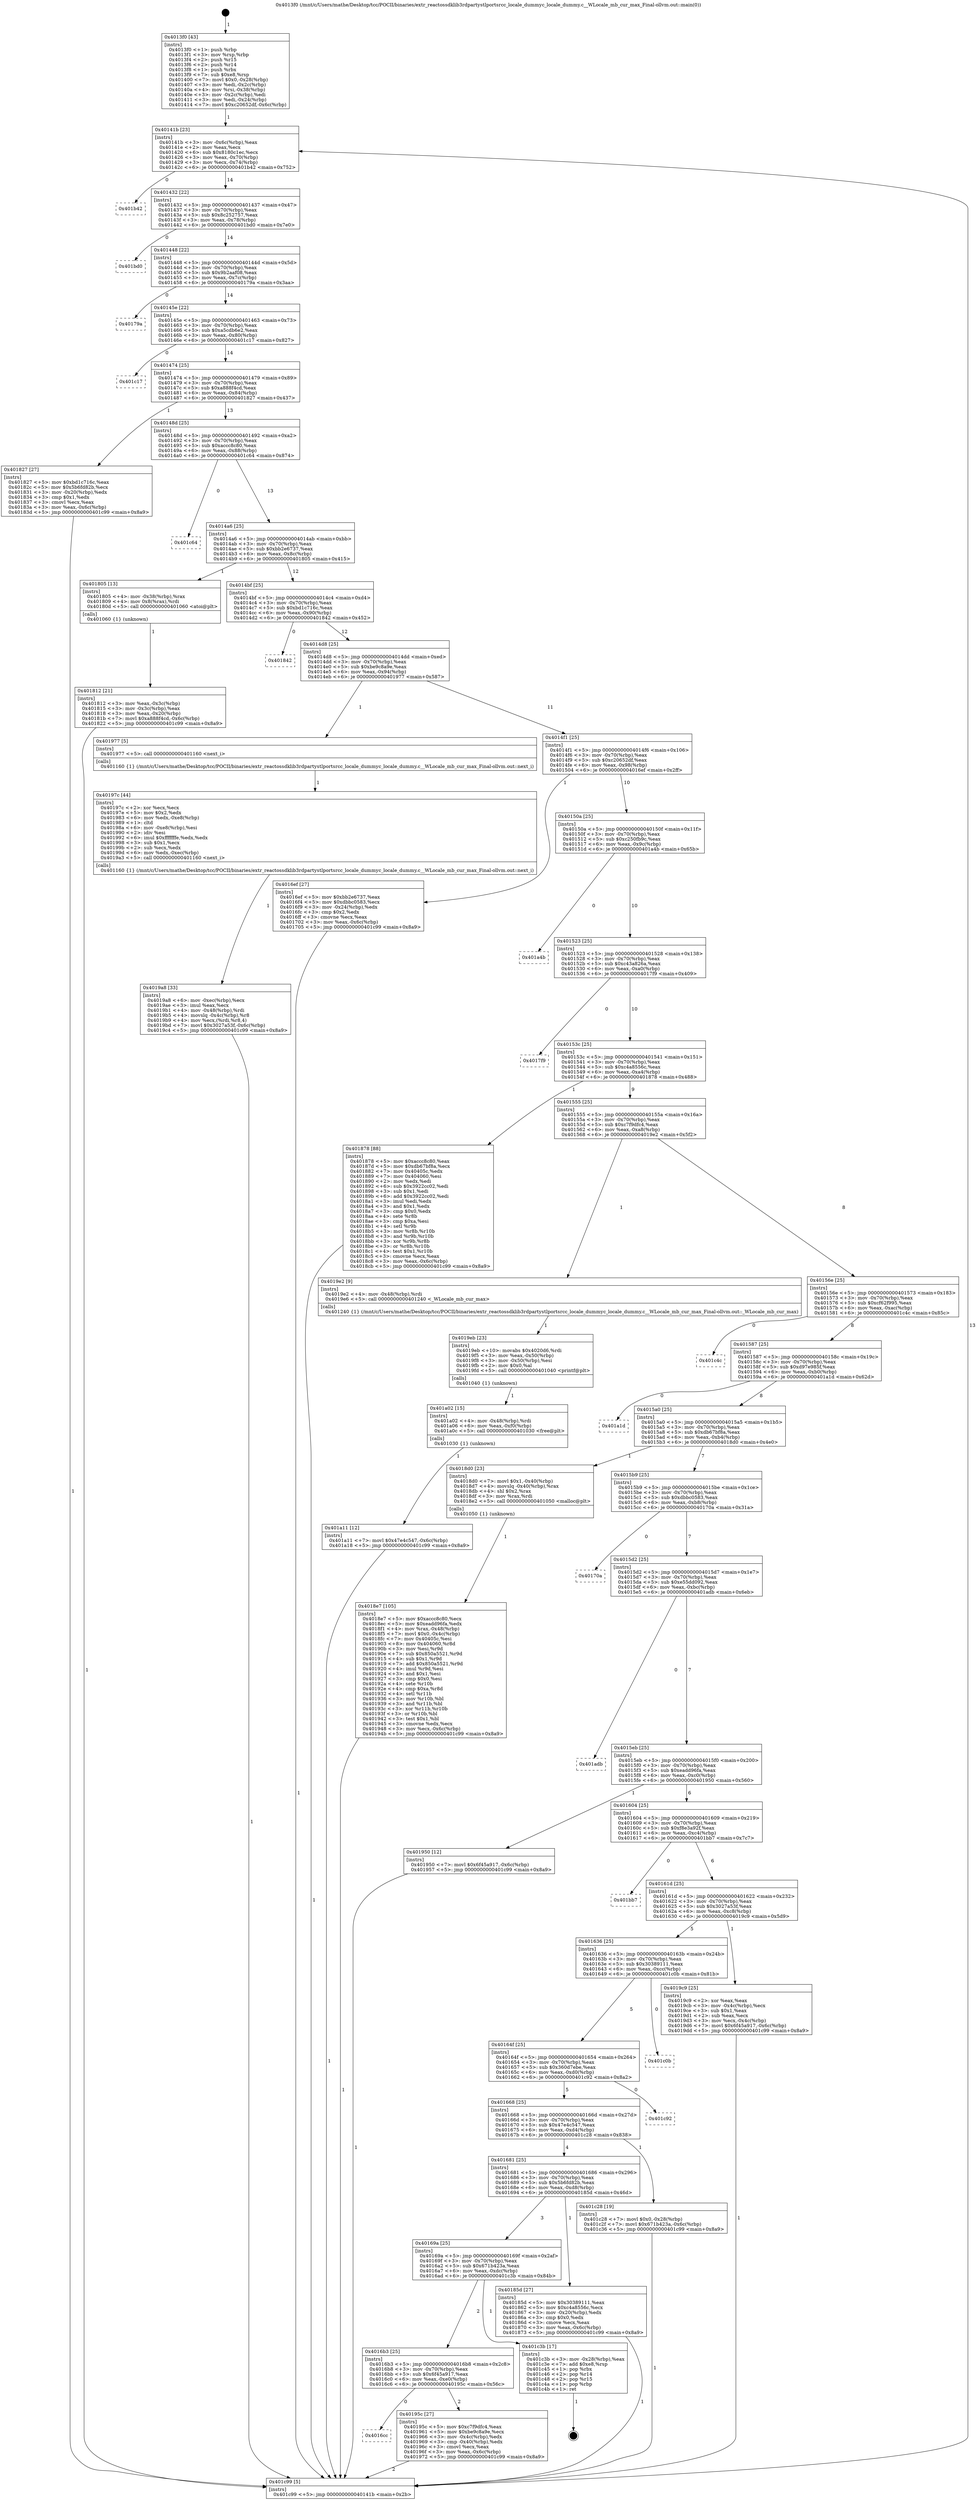 digraph "0x4013f0" {
  label = "0x4013f0 (/mnt/c/Users/mathe/Desktop/tcc/POCII/binaries/extr_reactossdklib3rdpartystlportsrcc_locale_dummyc_locale_dummy.c__WLocale_mb_cur_max_Final-ollvm.out::main(0))"
  labelloc = "t"
  node[shape=record]

  Entry [label="",width=0.3,height=0.3,shape=circle,fillcolor=black,style=filled]
  "0x40141b" [label="{
     0x40141b [23]\l
     | [instrs]\l
     &nbsp;&nbsp;0x40141b \<+3\>: mov -0x6c(%rbp),%eax\l
     &nbsp;&nbsp;0x40141e \<+2\>: mov %eax,%ecx\l
     &nbsp;&nbsp;0x401420 \<+6\>: sub $0x8180c1ec,%ecx\l
     &nbsp;&nbsp;0x401426 \<+3\>: mov %eax,-0x70(%rbp)\l
     &nbsp;&nbsp;0x401429 \<+3\>: mov %ecx,-0x74(%rbp)\l
     &nbsp;&nbsp;0x40142c \<+6\>: je 0000000000401b42 \<main+0x752\>\l
  }"]
  "0x401b42" [label="{
     0x401b42\l
  }", style=dashed]
  "0x401432" [label="{
     0x401432 [22]\l
     | [instrs]\l
     &nbsp;&nbsp;0x401432 \<+5\>: jmp 0000000000401437 \<main+0x47\>\l
     &nbsp;&nbsp;0x401437 \<+3\>: mov -0x70(%rbp),%eax\l
     &nbsp;&nbsp;0x40143a \<+5\>: sub $0x8c252757,%eax\l
     &nbsp;&nbsp;0x40143f \<+3\>: mov %eax,-0x78(%rbp)\l
     &nbsp;&nbsp;0x401442 \<+6\>: je 0000000000401bd0 \<main+0x7e0\>\l
  }"]
  Exit [label="",width=0.3,height=0.3,shape=circle,fillcolor=black,style=filled,peripheries=2]
  "0x401bd0" [label="{
     0x401bd0\l
  }", style=dashed]
  "0x401448" [label="{
     0x401448 [22]\l
     | [instrs]\l
     &nbsp;&nbsp;0x401448 \<+5\>: jmp 000000000040144d \<main+0x5d\>\l
     &nbsp;&nbsp;0x40144d \<+3\>: mov -0x70(%rbp),%eax\l
     &nbsp;&nbsp;0x401450 \<+5\>: sub $0x9b2aaf08,%eax\l
     &nbsp;&nbsp;0x401455 \<+3\>: mov %eax,-0x7c(%rbp)\l
     &nbsp;&nbsp;0x401458 \<+6\>: je 000000000040179a \<main+0x3aa\>\l
  }"]
  "0x401a11" [label="{
     0x401a11 [12]\l
     | [instrs]\l
     &nbsp;&nbsp;0x401a11 \<+7\>: movl $0x47e4c547,-0x6c(%rbp)\l
     &nbsp;&nbsp;0x401a18 \<+5\>: jmp 0000000000401c99 \<main+0x8a9\>\l
  }"]
  "0x40179a" [label="{
     0x40179a\l
  }", style=dashed]
  "0x40145e" [label="{
     0x40145e [22]\l
     | [instrs]\l
     &nbsp;&nbsp;0x40145e \<+5\>: jmp 0000000000401463 \<main+0x73\>\l
     &nbsp;&nbsp;0x401463 \<+3\>: mov -0x70(%rbp),%eax\l
     &nbsp;&nbsp;0x401466 \<+5\>: sub $0xa5cdb6e2,%eax\l
     &nbsp;&nbsp;0x40146b \<+3\>: mov %eax,-0x80(%rbp)\l
     &nbsp;&nbsp;0x40146e \<+6\>: je 0000000000401c17 \<main+0x827\>\l
  }"]
  "0x401a02" [label="{
     0x401a02 [15]\l
     | [instrs]\l
     &nbsp;&nbsp;0x401a02 \<+4\>: mov -0x48(%rbp),%rdi\l
     &nbsp;&nbsp;0x401a06 \<+6\>: mov %eax,-0xf0(%rbp)\l
     &nbsp;&nbsp;0x401a0c \<+5\>: call 0000000000401030 \<free@plt\>\l
     | [calls]\l
     &nbsp;&nbsp;0x401030 \{1\} (unknown)\l
  }"]
  "0x401c17" [label="{
     0x401c17\l
  }", style=dashed]
  "0x401474" [label="{
     0x401474 [25]\l
     | [instrs]\l
     &nbsp;&nbsp;0x401474 \<+5\>: jmp 0000000000401479 \<main+0x89\>\l
     &nbsp;&nbsp;0x401479 \<+3\>: mov -0x70(%rbp),%eax\l
     &nbsp;&nbsp;0x40147c \<+5\>: sub $0xa888f4cd,%eax\l
     &nbsp;&nbsp;0x401481 \<+6\>: mov %eax,-0x84(%rbp)\l
     &nbsp;&nbsp;0x401487 \<+6\>: je 0000000000401827 \<main+0x437\>\l
  }"]
  "0x4019eb" [label="{
     0x4019eb [23]\l
     | [instrs]\l
     &nbsp;&nbsp;0x4019eb \<+10\>: movabs $0x4020d6,%rdi\l
     &nbsp;&nbsp;0x4019f5 \<+3\>: mov %eax,-0x50(%rbp)\l
     &nbsp;&nbsp;0x4019f8 \<+3\>: mov -0x50(%rbp),%esi\l
     &nbsp;&nbsp;0x4019fb \<+2\>: mov $0x0,%al\l
     &nbsp;&nbsp;0x4019fd \<+5\>: call 0000000000401040 \<printf@plt\>\l
     | [calls]\l
     &nbsp;&nbsp;0x401040 \{1\} (unknown)\l
  }"]
  "0x401827" [label="{
     0x401827 [27]\l
     | [instrs]\l
     &nbsp;&nbsp;0x401827 \<+5\>: mov $0xbd1c716c,%eax\l
     &nbsp;&nbsp;0x40182c \<+5\>: mov $0x5b6fd82b,%ecx\l
     &nbsp;&nbsp;0x401831 \<+3\>: mov -0x20(%rbp),%edx\l
     &nbsp;&nbsp;0x401834 \<+3\>: cmp $0x1,%edx\l
     &nbsp;&nbsp;0x401837 \<+3\>: cmovl %ecx,%eax\l
     &nbsp;&nbsp;0x40183a \<+3\>: mov %eax,-0x6c(%rbp)\l
     &nbsp;&nbsp;0x40183d \<+5\>: jmp 0000000000401c99 \<main+0x8a9\>\l
  }"]
  "0x40148d" [label="{
     0x40148d [25]\l
     | [instrs]\l
     &nbsp;&nbsp;0x40148d \<+5\>: jmp 0000000000401492 \<main+0xa2\>\l
     &nbsp;&nbsp;0x401492 \<+3\>: mov -0x70(%rbp),%eax\l
     &nbsp;&nbsp;0x401495 \<+5\>: sub $0xaccc8c80,%eax\l
     &nbsp;&nbsp;0x40149a \<+6\>: mov %eax,-0x88(%rbp)\l
     &nbsp;&nbsp;0x4014a0 \<+6\>: je 0000000000401c64 \<main+0x874\>\l
  }"]
  "0x4019a8" [label="{
     0x4019a8 [33]\l
     | [instrs]\l
     &nbsp;&nbsp;0x4019a8 \<+6\>: mov -0xec(%rbp),%ecx\l
     &nbsp;&nbsp;0x4019ae \<+3\>: imul %eax,%ecx\l
     &nbsp;&nbsp;0x4019b1 \<+4\>: mov -0x48(%rbp),%rdi\l
     &nbsp;&nbsp;0x4019b5 \<+4\>: movslq -0x4c(%rbp),%r8\l
     &nbsp;&nbsp;0x4019b9 \<+4\>: mov %ecx,(%rdi,%r8,4)\l
     &nbsp;&nbsp;0x4019bd \<+7\>: movl $0x3027a53f,-0x6c(%rbp)\l
     &nbsp;&nbsp;0x4019c4 \<+5\>: jmp 0000000000401c99 \<main+0x8a9\>\l
  }"]
  "0x401c64" [label="{
     0x401c64\l
  }", style=dashed]
  "0x4014a6" [label="{
     0x4014a6 [25]\l
     | [instrs]\l
     &nbsp;&nbsp;0x4014a6 \<+5\>: jmp 00000000004014ab \<main+0xbb\>\l
     &nbsp;&nbsp;0x4014ab \<+3\>: mov -0x70(%rbp),%eax\l
     &nbsp;&nbsp;0x4014ae \<+5\>: sub $0xbb2e6737,%eax\l
     &nbsp;&nbsp;0x4014b3 \<+6\>: mov %eax,-0x8c(%rbp)\l
     &nbsp;&nbsp;0x4014b9 \<+6\>: je 0000000000401805 \<main+0x415\>\l
  }"]
  "0x40197c" [label="{
     0x40197c [44]\l
     | [instrs]\l
     &nbsp;&nbsp;0x40197c \<+2\>: xor %ecx,%ecx\l
     &nbsp;&nbsp;0x40197e \<+5\>: mov $0x2,%edx\l
     &nbsp;&nbsp;0x401983 \<+6\>: mov %edx,-0xe8(%rbp)\l
     &nbsp;&nbsp;0x401989 \<+1\>: cltd\l
     &nbsp;&nbsp;0x40198a \<+6\>: mov -0xe8(%rbp),%esi\l
     &nbsp;&nbsp;0x401990 \<+2\>: idiv %esi\l
     &nbsp;&nbsp;0x401992 \<+6\>: imul $0xfffffffe,%edx,%edx\l
     &nbsp;&nbsp;0x401998 \<+3\>: sub $0x1,%ecx\l
     &nbsp;&nbsp;0x40199b \<+2\>: sub %ecx,%edx\l
     &nbsp;&nbsp;0x40199d \<+6\>: mov %edx,-0xec(%rbp)\l
     &nbsp;&nbsp;0x4019a3 \<+5\>: call 0000000000401160 \<next_i\>\l
     | [calls]\l
     &nbsp;&nbsp;0x401160 \{1\} (/mnt/c/Users/mathe/Desktop/tcc/POCII/binaries/extr_reactossdklib3rdpartystlportsrcc_locale_dummyc_locale_dummy.c__WLocale_mb_cur_max_Final-ollvm.out::next_i)\l
  }"]
  "0x401805" [label="{
     0x401805 [13]\l
     | [instrs]\l
     &nbsp;&nbsp;0x401805 \<+4\>: mov -0x38(%rbp),%rax\l
     &nbsp;&nbsp;0x401809 \<+4\>: mov 0x8(%rax),%rdi\l
     &nbsp;&nbsp;0x40180d \<+5\>: call 0000000000401060 \<atoi@plt\>\l
     | [calls]\l
     &nbsp;&nbsp;0x401060 \{1\} (unknown)\l
  }"]
  "0x4014bf" [label="{
     0x4014bf [25]\l
     | [instrs]\l
     &nbsp;&nbsp;0x4014bf \<+5\>: jmp 00000000004014c4 \<main+0xd4\>\l
     &nbsp;&nbsp;0x4014c4 \<+3\>: mov -0x70(%rbp),%eax\l
     &nbsp;&nbsp;0x4014c7 \<+5\>: sub $0xbd1c716c,%eax\l
     &nbsp;&nbsp;0x4014cc \<+6\>: mov %eax,-0x90(%rbp)\l
     &nbsp;&nbsp;0x4014d2 \<+6\>: je 0000000000401842 \<main+0x452\>\l
  }"]
  "0x4016cc" [label="{
     0x4016cc\l
  }", style=dashed]
  "0x401842" [label="{
     0x401842\l
  }", style=dashed]
  "0x4014d8" [label="{
     0x4014d8 [25]\l
     | [instrs]\l
     &nbsp;&nbsp;0x4014d8 \<+5\>: jmp 00000000004014dd \<main+0xed\>\l
     &nbsp;&nbsp;0x4014dd \<+3\>: mov -0x70(%rbp),%eax\l
     &nbsp;&nbsp;0x4014e0 \<+5\>: sub $0xbe9c8a9e,%eax\l
     &nbsp;&nbsp;0x4014e5 \<+6\>: mov %eax,-0x94(%rbp)\l
     &nbsp;&nbsp;0x4014eb \<+6\>: je 0000000000401977 \<main+0x587\>\l
  }"]
  "0x40195c" [label="{
     0x40195c [27]\l
     | [instrs]\l
     &nbsp;&nbsp;0x40195c \<+5\>: mov $0xc7f9dfc4,%eax\l
     &nbsp;&nbsp;0x401961 \<+5\>: mov $0xbe9c8a9e,%ecx\l
     &nbsp;&nbsp;0x401966 \<+3\>: mov -0x4c(%rbp),%edx\l
     &nbsp;&nbsp;0x401969 \<+3\>: cmp -0x40(%rbp),%edx\l
     &nbsp;&nbsp;0x40196c \<+3\>: cmovl %ecx,%eax\l
     &nbsp;&nbsp;0x40196f \<+3\>: mov %eax,-0x6c(%rbp)\l
     &nbsp;&nbsp;0x401972 \<+5\>: jmp 0000000000401c99 \<main+0x8a9\>\l
  }"]
  "0x401977" [label="{
     0x401977 [5]\l
     | [instrs]\l
     &nbsp;&nbsp;0x401977 \<+5\>: call 0000000000401160 \<next_i\>\l
     | [calls]\l
     &nbsp;&nbsp;0x401160 \{1\} (/mnt/c/Users/mathe/Desktop/tcc/POCII/binaries/extr_reactossdklib3rdpartystlportsrcc_locale_dummyc_locale_dummy.c__WLocale_mb_cur_max_Final-ollvm.out::next_i)\l
  }"]
  "0x4014f1" [label="{
     0x4014f1 [25]\l
     | [instrs]\l
     &nbsp;&nbsp;0x4014f1 \<+5\>: jmp 00000000004014f6 \<main+0x106\>\l
     &nbsp;&nbsp;0x4014f6 \<+3\>: mov -0x70(%rbp),%eax\l
     &nbsp;&nbsp;0x4014f9 \<+5\>: sub $0xc20652df,%eax\l
     &nbsp;&nbsp;0x4014fe \<+6\>: mov %eax,-0x98(%rbp)\l
     &nbsp;&nbsp;0x401504 \<+6\>: je 00000000004016ef \<main+0x2ff\>\l
  }"]
  "0x4016b3" [label="{
     0x4016b3 [25]\l
     | [instrs]\l
     &nbsp;&nbsp;0x4016b3 \<+5\>: jmp 00000000004016b8 \<main+0x2c8\>\l
     &nbsp;&nbsp;0x4016b8 \<+3\>: mov -0x70(%rbp),%eax\l
     &nbsp;&nbsp;0x4016bb \<+5\>: sub $0x6f45a917,%eax\l
     &nbsp;&nbsp;0x4016c0 \<+6\>: mov %eax,-0xe0(%rbp)\l
     &nbsp;&nbsp;0x4016c6 \<+6\>: je 000000000040195c \<main+0x56c\>\l
  }"]
  "0x4016ef" [label="{
     0x4016ef [27]\l
     | [instrs]\l
     &nbsp;&nbsp;0x4016ef \<+5\>: mov $0xbb2e6737,%eax\l
     &nbsp;&nbsp;0x4016f4 \<+5\>: mov $0xdbbc0583,%ecx\l
     &nbsp;&nbsp;0x4016f9 \<+3\>: mov -0x24(%rbp),%edx\l
     &nbsp;&nbsp;0x4016fc \<+3\>: cmp $0x2,%edx\l
     &nbsp;&nbsp;0x4016ff \<+3\>: cmovne %ecx,%eax\l
     &nbsp;&nbsp;0x401702 \<+3\>: mov %eax,-0x6c(%rbp)\l
     &nbsp;&nbsp;0x401705 \<+5\>: jmp 0000000000401c99 \<main+0x8a9\>\l
  }"]
  "0x40150a" [label="{
     0x40150a [25]\l
     | [instrs]\l
     &nbsp;&nbsp;0x40150a \<+5\>: jmp 000000000040150f \<main+0x11f\>\l
     &nbsp;&nbsp;0x40150f \<+3\>: mov -0x70(%rbp),%eax\l
     &nbsp;&nbsp;0x401512 \<+5\>: sub $0xc250fb9c,%eax\l
     &nbsp;&nbsp;0x401517 \<+6\>: mov %eax,-0x9c(%rbp)\l
     &nbsp;&nbsp;0x40151d \<+6\>: je 0000000000401a4b \<main+0x65b\>\l
  }"]
  "0x401c99" [label="{
     0x401c99 [5]\l
     | [instrs]\l
     &nbsp;&nbsp;0x401c99 \<+5\>: jmp 000000000040141b \<main+0x2b\>\l
  }"]
  "0x4013f0" [label="{
     0x4013f0 [43]\l
     | [instrs]\l
     &nbsp;&nbsp;0x4013f0 \<+1\>: push %rbp\l
     &nbsp;&nbsp;0x4013f1 \<+3\>: mov %rsp,%rbp\l
     &nbsp;&nbsp;0x4013f4 \<+2\>: push %r15\l
     &nbsp;&nbsp;0x4013f6 \<+2\>: push %r14\l
     &nbsp;&nbsp;0x4013f8 \<+1\>: push %rbx\l
     &nbsp;&nbsp;0x4013f9 \<+7\>: sub $0xe8,%rsp\l
     &nbsp;&nbsp;0x401400 \<+7\>: movl $0x0,-0x28(%rbp)\l
     &nbsp;&nbsp;0x401407 \<+3\>: mov %edi,-0x2c(%rbp)\l
     &nbsp;&nbsp;0x40140a \<+4\>: mov %rsi,-0x38(%rbp)\l
     &nbsp;&nbsp;0x40140e \<+3\>: mov -0x2c(%rbp),%edi\l
     &nbsp;&nbsp;0x401411 \<+3\>: mov %edi,-0x24(%rbp)\l
     &nbsp;&nbsp;0x401414 \<+7\>: movl $0xc20652df,-0x6c(%rbp)\l
  }"]
  "0x401812" [label="{
     0x401812 [21]\l
     | [instrs]\l
     &nbsp;&nbsp;0x401812 \<+3\>: mov %eax,-0x3c(%rbp)\l
     &nbsp;&nbsp;0x401815 \<+3\>: mov -0x3c(%rbp),%eax\l
     &nbsp;&nbsp;0x401818 \<+3\>: mov %eax,-0x20(%rbp)\l
     &nbsp;&nbsp;0x40181b \<+7\>: movl $0xa888f4cd,-0x6c(%rbp)\l
     &nbsp;&nbsp;0x401822 \<+5\>: jmp 0000000000401c99 \<main+0x8a9\>\l
  }"]
  "0x401c3b" [label="{
     0x401c3b [17]\l
     | [instrs]\l
     &nbsp;&nbsp;0x401c3b \<+3\>: mov -0x28(%rbp),%eax\l
     &nbsp;&nbsp;0x401c3e \<+7\>: add $0xe8,%rsp\l
     &nbsp;&nbsp;0x401c45 \<+1\>: pop %rbx\l
     &nbsp;&nbsp;0x401c46 \<+2\>: pop %r14\l
     &nbsp;&nbsp;0x401c48 \<+2\>: pop %r15\l
     &nbsp;&nbsp;0x401c4a \<+1\>: pop %rbp\l
     &nbsp;&nbsp;0x401c4b \<+1\>: ret\l
  }"]
  "0x401a4b" [label="{
     0x401a4b\l
  }", style=dashed]
  "0x401523" [label="{
     0x401523 [25]\l
     | [instrs]\l
     &nbsp;&nbsp;0x401523 \<+5\>: jmp 0000000000401528 \<main+0x138\>\l
     &nbsp;&nbsp;0x401528 \<+3\>: mov -0x70(%rbp),%eax\l
     &nbsp;&nbsp;0x40152b \<+5\>: sub $0xc43a826a,%eax\l
     &nbsp;&nbsp;0x401530 \<+6\>: mov %eax,-0xa0(%rbp)\l
     &nbsp;&nbsp;0x401536 \<+6\>: je 00000000004017f9 \<main+0x409\>\l
  }"]
  "0x4018e7" [label="{
     0x4018e7 [105]\l
     | [instrs]\l
     &nbsp;&nbsp;0x4018e7 \<+5\>: mov $0xaccc8c80,%ecx\l
     &nbsp;&nbsp;0x4018ec \<+5\>: mov $0xeadd96fa,%edx\l
     &nbsp;&nbsp;0x4018f1 \<+4\>: mov %rax,-0x48(%rbp)\l
     &nbsp;&nbsp;0x4018f5 \<+7\>: movl $0x0,-0x4c(%rbp)\l
     &nbsp;&nbsp;0x4018fc \<+7\>: mov 0x40405c,%esi\l
     &nbsp;&nbsp;0x401903 \<+8\>: mov 0x404060,%r8d\l
     &nbsp;&nbsp;0x40190b \<+3\>: mov %esi,%r9d\l
     &nbsp;&nbsp;0x40190e \<+7\>: sub $0x850a5521,%r9d\l
     &nbsp;&nbsp;0x401915 \<+4\>: sub $0x1,%r9d\l
     &nbsp;&nbsp;0x401919 \<+7\>: add $0x850a5521,%r9d\l
     &nbsp;&nbsp;0x401920 \<+4\>: imul %r9d,%esi\l
     &nbsp;&nbsp;0x401924 \<+3\>: and $0x1,%esi\l
     &nbsp;&nbsp;0x401927 \<+3\>: cmp $0x0,%esi\l
     &nbsp;&nbsp;0x40192a \<+4\>: sete %r10b\l
     &nbsp;&nbsp;0x40192e \<+4\>: cmp $0xa,%r8d\l
     &nbsp;&nbsp;0x401932 \<+4\>: setl %r11b\l
     &nbsp;&nbsp;0x401936 \<+3\>: mov %r10b,%bl\l
     &nbsp;&nbsp;0x401939 \<+3\>: and %r11b,%bl\l
     &nbsp;&nbsp;0x40193c \<+3\>: xor %r11b,%r10b\l
     &nbsp;&nbsp;0x40193f \<+3\>: or %r10b,%bl\l
     &nbsp;&nbsp;0x401942 \<+3\>: test $0x1,%bl\l
     &nbsp;&nbsp;0x401945 \<+3\>: cmovne %edx,%ecx\l
     &nbsp;&nbsp;0x401948 \<+3\>: mov %ecx,-0x6c(%rbp)\l
     &nbsp;&nbsp;0x40194b \<+5\>: jmp 0000000000401c99 \<main+0x8a9\>\l
  }"]
  "0x4017f9" [label="{
     0x4017f9\l
  }", style=dashed]
  "0x40153c" [label="{
     0x40153c [25]\l
     | [instrs]\l
     &nbsp;&nbsp;0x40153c \<+5\>: jmp 0000000000401541 \<main+0x151\>\l
     &nbsp;&nbsp;0x401541 \<+3\>: mov -0x70(%rbp),%eax\l
     &nbsp;&nbsp;0x401544 \<+5\>: sub $0xc4a8556c,%eax\l
     &nbsp;&nbsp;0x401549 \<+6\>: mov %eax,-0xa4(%rbp)\l
     &nbsp;&nbsp;0x40154f \<+6\>: je 0000000000401878 \<main+0x488\>\l
  }"]
  "0x40169a" [label="{
     0x40169a [25]\l
     | [instrs]\l
     &nbsp;&nbsp;0x40169a \<+5\>: jmp 000000000040169f \<main+0x2af\>\l
     &nbsp;&nbsp;0x40169f \<+3\>: mov -0x70(%rbp),%eax\l
     &nbsp;&nbsp;0x4016a2 \<+5\>: sub $0x671b423a,%eax\l
     &nbsp;&nbsp;0x4016a7 \<+6\>: mov %eax,-0xdc(%rbp)\l
     &nbsp;&nbsp;0x4016ad \<+6\>: je 0000000000401c3b \<main+0x84b\>\l
  }"]
  "0x401878" [label="{
     0x401878 [88]\l
     | [instrs]\l
     &nbsp;&nbsp;0x401878 \<+5\>: mov $0xaccc8c80,%eax\l
     &nbsp;&nbsp;0x40187d \<+5\>: mov $0xdb67bf8a,%ecx\l
     &nbsp;&nbsp;0x401882 \<+7\>: mov 0x40405c,%edx\l
     &nbsp;&nbsp;0x401889 \<+7\>: mov 0x404060,%esi\l
     &nbsp;&nbsp;0x401890 \<+2\>: mov %edx,%edi\l
     &nbsp;&nbsp;0x401892 \<+6\>: sub $0x3922cc02,%edi\l
     &nbsp;&nbsp;0x401898 \<+3\>: sub $0x1,%edi\l
     &nbsp;&nbsp;0x40189b \<+6\>: add $0x3922cc02,%edi\l
     &nbsp;&nbsp;0x4018a1 \<+3\>: imul %edi,%edx\l
     &nbsp;&nbsp;0x4018a4 \<+3\>: and $0x1,%edx\l
     &nbsp;&nbsp;0x4018a7 \<+3\>: cmp $0x0,%edx\l
     &nbsp;&nbsp;0x4018aa \<+4\>: sete %r8b\l
     &nbsp;&nbsp;0x4018ae \<+3\>: cmp $0xa,%esi\l
     &nbsp;&nbsp;0x4018b1 \<+4\>: setl %r9b\l
     &nbsp;&nbsp;0x4018b5 \<+3\>: mov %r8b,%r10b\l
     &nbsp;&nbsp;0x4018b8 \<+3\>: and %r9b,%r10b\l
     &nbsp;&nbsp;0x4018bb \<+3\>: xor %r9b,%r8b\l
     &nbsp;&nbsp;0x4018be \<+3\>: or %r8b,%r10b\l
     &nbsp;&nbsp;0x4018c1 \<+4\>: test $0x1,%r10b\l
     &nbsp;&nbsp;0x4018c5 \<+3\>: cmovne %ecx,%eax\l
     &nbsp;&nbsp;0x4018c8 \<+3\>: mov %eax,-0x6c(%rbp)\l
     &nbsp;&nbsp;0x4018cb \<+5\>: jmp 0000000000401c99 \<main+0x8a9\>\l
  }"]
  "0x401555" [label="{
     0x401555 [25]\l
     | [instrs]\l
     &nbsp;&nbsp;0x401555 \<+5\>: jmp 000000000040155a \<main+0x16a\>\l
     &nbsp;&nbsp;0x40155a \<+3\>: mov -0x70(%rbp),%eax\l
     &nbsp;&nbsp;0x40155d \<+5\>: sub $0xc7f9dfc4,%eax\l
     &nbsp;&nbsp;0x401562 \<+6\>: mov %eax,-0xa8(%rbp)\l
     &nbsp;&nbsp;0x401568 \<+6\>: je 00000000004019e2 \<main+0x5f2\>\l
  }"]
  "0x40185d" [label="{
     0x40185d [27]\l
     | [instrs]\l
     &nbsp;&nbsp;0x40185d \<+5\>: mov $0x30389111,%eax\l
     &nbsp;&nbsp;0x401862 \<+5\>: mov $0xc4a8556c,%ecx\l
     &nbsp;&nbsp;0x401867 \<+3\>: mov -0x20(%rbp),%edx\l
     &nbsp;&nbsp;0x40186a \<+3\>: cmp $0x0,%edx\l
     &nbsp;&nbsp;0x40186d \<+3\>: cmove %ecx,%eax\l
     &nbsp;&nbsp;0x401870 \<+3\>: mov %eax,-0x6c(%rbp)\l
     &nbsp;&nbsp;0x401873 \<+5\>: jmp 0000000000401c99 \<main+0x8a9\>\l
  }"]
  "0x4019e2" [label="{
     0x4019e2 [9]\l
     | [instrs]\l
     &nbsp;&nbsp;0x4019e2 \<+4\>: mov -0x48(%rbp),%rdi\l
     &nbsp;&nbsp;0x4019e6 \<+5\>: call 0000000000401240 \<_WLocale_mb_cur_max\>\l
     | [calls]\l
     &nbsp;&nbsp;0x401240 \{1\} (/mnt/c/Users/mathe/Desktop/tcc/POCII/binaries/extr_reactossdklib3rdpartystlportsrcc_locale_dummyc_locale_dummy.c__WLocale_mb_cur_max_Final-ollvm.out::_WLocale_mb_cur_max)\l
  }"]
  "0x40156e" [label="{
     0x40156e [25]\l
     | [instrs]\l
     &nbsp;&nbsp;0x40156e \<+5\>: jmp 0000000000401573 \<main+0x183\>\l
     &nbsp;&nbsp;0x401573 \<+3\>: mov -0x70(%rbp),%eax\l
     &nbsp;&nbsp;0x401576 \<+5\>: sub $0xcf62f995,%eax\l
     &nbsp;&nbsp;0x40157b \<+6\>: mov %eax,-0xac(%rbp)\l
     &nbsp;&nbsp;0x401581 \<+6\>: je 0000000000401c4c \<main+0x85c\>\l
  }"]
  "0x401681" [label="{
     0x401681 [25]\l
     | [instrs]\l
     &nbsp;&nbsp;0x401681 \<+5\>: jmp 0000000000401686 \<main+0x296\>\l
     &nbsp;&nbsp;0x401686 \<+3\>: mov -0x70(%rbp),%eax\l
     &nbsp;&nbsp;0x401689 \<+5\>: sub $0x5b6fd82b,%eax\l
     &nbsp;&nbsp;0x40168e \<+6\>: mov %eax,-0xd8(%rbp)\l
     &nbsp;&nbsp;0x401694 \<+6\>: je 000000000040185d \<main+0x46d\>\l
  }"]
  "0x401c4c" [label="{
     0x401c4c\l
  }", style=dashed]
  "0x401587" [label="{
     0x401587 [25]\l
     | [instrs]\l
     &nbsp;&nbsp;0x401587 \<+5\>: jmp 000000000040158c \<main+0x19c\>\l
     &nbsp;&nbsp;0x40158c \<+3\>: mov -0x70(%rbp),%eax\l
     &nbsp;&nbsp;0x40158f \<+5\>: sub $0xd97e985f,%eax\l
     &nbsp;&nbsp;0x401594 \<+6\>: mov %eax,-0xb0(%rbp)\l
     &nbsp;&nbsp;0x40159a \<+6\>: je 0000000000401a1d \<main+0x62d\>\l
  }"]
  "0x401c28" [label="{
     0x401c28 [19]\l
     | [instrs]\l
     &nbsp;&nbsp;0x401c28 \<+7\>: movl $0x0,-0x28(%rbp)\l
     &nbsp;&nbsp;0x401c2f \<+7\>: movl $0x671b423a,-0x6c(%rbp)\l
     &nbsp;&nbsp;0x401c36 \<+5\>: jmp 0000000000401c99 \<main+0x8a9\>\l
  }"]
  "0x401a1d" [label="{
     0x401a1d\l
  }", style=dashed]
  "0x4015a0" [label="{
     0x4015a0 [25]\l
     | [instrs]\l
     &nbsp;&nbsp;0x4015a0 \<+5\>: jmp 00000000004015a5 \<main+0x1b5\>\l
     &nbsp;&nbsp;0x4015a5 \<+3\>: mov -0x70(%rbp),%eax\l
     &nbsp;&nbsp;0x4015a8 \<+5\>: sub $0xdb67bf8a,%eax\l
     &nbsp;&nbsp;0x4015ad \<+6\>: mov %eax,-0xb4(%rbp)\l
     &nbsp;&nbsp;0x4015b3 \<+6\>: je 00000000004018d0 \<main+0x4e0\>\l
  }"]
  "0x401668" [label="{
     0x401668 [25]\l
     | [instrs]\l
     &nbsp;&nbsp;0x401668 \<+5\>: jmp 000000000040166d \<main+0x27d\>\l
     &nbsp;&nbsp;0x40166d \<+3\>: mov -0x70(%rbp),%eax\l
     &nbsp;&nbsp;0x401670 \<+5\>: sub $0x47e4c547,%eax\l
     &nbsp;&nbsp;0x401675 \<+6\>: mov %eax,-0xd4(%rbp)\l
     &nbsp;&nbsp;0x40167b \<+6\>: je 0000000000401c28 \<main+0x838\>\l
  }"]
  "0x4018d0" [label="{
     0x4018d0 [23]\l
     | [instrs]\l
     &nbsp;&nbsp;0x4018d0 \<+7\>: movl $0x1,-0x40(%rbp)\l
     &nbsp;&nbsp;0x4018d7 \<+4\>: movslq -0x40(%rbp),%rax\l
     &nbsp;&nbsp;0x4018db \<+4\>: shl $0x2,%rax\l
     &nbsp;&nbsp;0x4018df \<+3\>: mov %rax,%rdi\l
     &nbsp;&nbsp;0x4018e2 \<+5\>: call 0000000000401050 \<malloc@plt\>\l
     | [calls]\l
     &nbsp;&nbsp;0x401050 \{1\} (unknown)\l
  }"]
  "0x4015b9" [label="{
     0x4015b9 [25]\l
     | [instrs]\l
     &nbsp;&nbsp;0x4015b9 \<+5\>: jmp 00000000004015be \<main+0x1ce\>\l
     &nbsp;&nbsp;0x4015be \<+3\>: mov -0x70(%rbp),%eax\l
     &nbsp;&nbsp;0x4015c1 \<+5\>: sub $0xdbbc0583,%eax\l
     &nbsp;&nbsp;0x4015c6 \<+6\>: mov %eax,-0xb8(%rbp)\l
     &nbsp;&nbsp;0x4015cc \<+6\>: je 000000000040170a \<main+0x31a\>\l
  }"]
  "0x401c92" [label="{
     0x401c92\l
  }", style=dashed]
  "0x40170a" [label="{
     0x40170a\l
  }", style=dashed]
  "0x4015d2" [label="{
     0x4015d2 [25]\l
     | [instrs]\l
     &nbsp;&nbsp;0x4015d2 \<+5\>: jmp 00000000004015d7 \<main+0x1e7\>\l
     &nbsp;&nbsp;0x4015d7 \<+3\>: mov -0x70(%rbp),%eax\l
     &nbsp;&nbsp;0x4015da \<+5\>: sub $0xe55dd092,%eax\l
     &nbsp;&nbsp;0x4015df \<+6\>: mov %eax,-0xbc(%rbp)\l
     &nbsp;&nbsp;0x4015e5 \<+6\>: je 0000000000401adb \<main+0x6eb\>\l
  }"]
  "0x40164f" [label="{
     0x40164f [25]\l
     | [instrs]\l
     &nbsp;&nbsp;0x40164f \<+5\>: jmp 0000000000401654 \<main+0x264\>\l
     &nbsp;&nbsp;0x401654 \<+3\>: mov -0x70(%rbp),%eax\l
     &nbsp;&nbsp;0x401657 \<+5\>: sub $0x360d7ebe,%eax\l
     &nbsp;&nbsp;0x40165c \<+6\>: mov %eax,-0xd0(%rbp)\l
     &nbsp;&nbsp;0x401662 \<+6\>: je 0000000000401c92 \<main+0x8a2\>\l
  }"]
  "0x401adb" [label="{
     0x401adb\l
  }", style=dashed]
  "0x4015eb" [label="{
     0x4015eb [25]\l
     | [instrs]\l
     &nbsp;&nbsp;0x4015eb \<+5\>: jmp 00000000004015f0 \<main+0x200\>\l
     &nbsp;&nbsp;0x4015f0 \<+3\>: mov -0x70(%rbp),%eax\l
     &nbsp;&nbsp;0x4015f3 \<+5\>: sub $0xeadd96fa,%eax\l
     &nbsp;&nbsp;0x4015f8 \<+6\>: mov %eax,-0xc0(%rbp)\l
     &nbsp;&nbsp;0x4015fe \<+6\>: je 0000000000401950 \<main+0x560\>\l
  }"]
  "0x401c0b" [label="{
     0x401c0b\l
  }", style=dashed]
  "0x401950" [label="{
     0x401950 [12]\l
     | [instrs]\l
     &nbsp;&nbsp;0x401950 \<+7\>: movl $0x6f45a917,-0x6c(%rbp)\l
     &nbsp;&nbsp;0x401957 \<+5\>: jmp 0000000000401c99 \<main+0x8a9\>\l
  }"]
  "0x401604" [label="{
     0x401604 [25]\l
     | [instrs]\l
     &nbsp;&nbsp;0x401604 \<+5\>: jmp 0000000000401609 \<main+0x219\>\l
     &nbsp;&nbsp;0x401609 \<+3\>: mov -0x70(%rbp),%eax\l
     &nbsp;&nbsp;0x40160c \<+5\>: sub $0xf8e3a92f,%eax\l
     &nbsp;&nbsp;0x401611 \<+6\>: mov %eax,-0xc4(%rbp)\l
     &nbsp;&nbsp;0x401617 \<+6\>: je 0000000000401bb7 \<main+0x7c7\>\l
  }"]
  "0x401636" [label="{
     0x401636 [25]\l
     | [instrs]\l
     &nbsp;&nbsp;0x401636 \<+5\>: jmp 000000000040163b \<main+0x24b\>\l
     &nbsp;&nbsp;0x40163b \<+3\>: mov -0x70(%rbp),%eax\l
     &nbsp;&nbsp;0x40163e \<+5\>: sub $0x30389111,%eax\l
     &nbsp;&nbsp;0x401643 \<+6\>: mov %eax,-0xcc(%rbp)\l
     &nbsp;&nbsp;0x401649 \<+6\>: je 0000000000401c0b \<main+0x81b\>\l
  }"]
  "0x401bb7" [label="{
     0x401bb7\l
  }", style=dashed]
  "0x40161d" [label="{
     0x40161d [25]\l
     | [instrs]\l
     &nbsp;&nbsp;0x40161d \<+5\>: jmp 0000000000401622 \<main+0x232\>\l
     &nbsp;&nbsp;0x401622 \<+3\>: mov -0x70(%rbp),%eax\l
     &nbsp;&nbsp;0x401625 \<+5\>: sub $0x3027a53f,%eax\l
     &nbsp;&nbsp;0x40162a \<+6\>: mov %eax,-0xc8(%rbp)\l
     &nbsp;&nbsp;0x401630 \<+6\>: je 00000000004019c9 \<main+0x5d9\>\l
  }"]
  "0x4019c9" [label="{
     0x4019c9 [25]\l
     | [instrs]\l
     &nbsp;&nbsp;0x4019c9 \<+2\>: xor %eax,%eax\l
     &nbsp;&nbsp;0x4019cb \<+3\>: mov -0x4c(%rbp),%ecx\l
     &nbsp;&nbsp;0x4019ce \<+3\>: sub $0x1,%eax\l
     &nbsp;&nbsp;0x4019d1 \<+2\>: sub %eax,%ecx\l
     &nbsp;&nbsp;0x4019d3 \<+3\>: mov %ecx,-0x4c(%rbp)\l
     &nbsp;&nbsp;0x4019d6 \<+7\>: movl $0x6f45a917,-0x6c(%rbp)\l
     &nbsp;&nbsp;0x4019dd \<+5\>: jmp 0000000000401c99 \<main+0x8a9\>\l
  }"]
  Entry -> "0x4013f0" [label=" 1"]
  "0x40141b" -> "0x401b42" [label=" 0"]
  "0x40141b" -> "0x401432" [label=" 14"]
  "0x401c3b" -> Exit [label=" 1"]
  "0x401432" -> "0x401bd0" [label=" 0"]
  "0x401432" -> "0x401448" [label=" 14"]
  "0x401c28" -> "0x401c99" [label=" 1"]
  "0x401448" -> "0x40179a" [label=" 0"]
  "0x401448" -> "0x40145e" [label=" 14"]
  "0x401a11" -> "0x401c99" [label=" 1"]
  "0x40145e" -> "0x401c17" [label=" 0"]
  "0x40145e" -> "0x401474" [label=" 14"]
  "0x401a02" -> "0x401a11" [label=" 1"]
  "0x401474" -> "0x401827" [label=" 1"]
  "0x401474" -> "0x40148d" [label=" 13"]
  "0x4019eb" -> "0x401a02" [label=" 1"]
  "0x40148d" -> "0x401c64" [label=" 0"]
  "0x40148d" -> "0x4014a6" [label=" 13"]
  "0x4019e2" -> "0x4019eb" [label=" 1"]
  "0x4014a6" -> "0x401805" [label=" 1"]
  "0x4014a6" -> "0x4014bf" [label=" 12"]
  "0x4019c9" -> "0x401c99" [label=" 1"]
  "0x4014bf" -> "0x401842" [label=" 0"]
  "0x4014bf" -> "0x4014d8" [label=" 12"]
  "0x4019a8" -> "0x401c99" [label=" 1"]
  "0x4014d8" -> "0x401977" [label=" 1"]
  "0x4014d8" -> "0x4014f1" [label=" 11"]
  "0x40197c" -> "0x4019a8" [label=" 1"]
  "0x4014f1" -> "0x4016ef" [label=" 1"]
  "0x4014f1" -> "0x40150a" [label=" 10"]
  "0x4016ef" -> "0x401c99" [label=" 1"]
  "0x4013f0" -> "0x40141b" [label=" 1"]
  "0x401c99" -> "0x40141b" [label=" 13"]
  "0x401805" -> "0x401812" [label=" 1"]
  "0x401812" -> "0x401c99" [label=" 1"]
  "0x401827" -> "0x401c99" [label=" 1"]
  "0x40195c" -> "0x401c99" [label=" 2"]
  "0x40150a" -> "0x401a4b" [label=" 0"]
  "0x40150a" -> "0x401523" [label=" 10"]
  "0x4016b3" -> "0x4016cc" [label=" 0"]
  "0x401523" -> "0x4017f9" [label=" 0"]
  "0x401523" -> "0x40153c" [label=" 10"]
  "0x401977" -> "0x40197c" [label=" 1"]
  "0x40153c" -> "0x401878" [label=" 1"]
  "0x40153c" -> "0x401555" [label=" 9"]
  "0x40169a" -> "0x4016b3" [label=" 2"]
  "0x401555" -> "0x4019e2" [label=" 1"]
  "0x401555" -> "0x40156e" [label=" 8"]
  "0x40169a" -> "0x401c3b" [label=" 1"]
  "0x40156e" -> "0x401c4c" [label=" 0"]
  "0x40156e" -> "0x401587" [label=" 8"]
  "0x401950" -> "0x401c99" [label=" 1"]
  "0x401587" -> "0x401a1d" [label=" 0"]
  "0x401587" -> "0x4015a0" [label=" 8"]
  "0x4018e7" -> "0x401c99" [label=" 1"]
  "0x4015a0" -> "0x4018d0" [label=" 1"]
  "0x4015a0" -> "0x4015b9" [label=" 7"]
  "0x401878" -> "0x401c99" [label=" 1"]
  "0x4015b9" -> "0x40170a" [label=" 0"]
  "0x4015b9" -> "0x4015d2" [label=" 7"]
  "0x40185d" -> "0x401c99" [label=" 1"]
  "0x4015d2" -> "0x401adb" [label=" 0"]
  "0x4015d2" -> "0x4015eb" [label=" 7"]
  "0x401681" -> "0x40185d" [label=" 1"]
  "0x4015eb" -> "0x401950" [label=" 1"]
  "0x4015eb" -> "0x401604" [label=" 6"]
  "0x4016b3" -> "0x40195c" [label=" 2"]
  "0x401604" -> "0x401bb7" [label=" 0"]
  "0x401604" -> "0x40161d" [label=" 6"]
  "0x401668" -> "0x401c28" [label=" 1"]
  "0x40161d" -> "0x4019c9" [label=" 1"]
  "0x40161d" -> "0x401636" [label=" 5"]
  "0x401668" -> "0x401681" [label=" 4"]
  "0x401636" -> "0x401c0b" [label=" 0"]
  "0x401636" -> "0x40164f" [label=" 5"]
  "0x401681" -> "0x40169a" [label=" 3"]
  "0x40164f" -> "0x401c92" [label=" 0"]
  "0x40164f" -> "0x401668" [label=" 5"]
  "0x4018d0" -> "0x4018e7" [label=" 1"]
}
